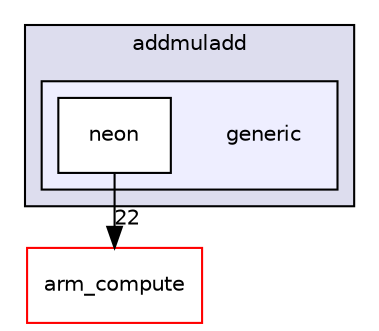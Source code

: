 digraph "src/cpu/kernels/addmuladd/generic" {
  compound=true
  node [ fontsize="10", fontname="Helvetica"];
  edge [ labelfontsize="10", labelfontname="Helvetica"];
  subgraph clusterdir_aee67d0e886ff83db98501018f2989c4 {
    graph [ bgcolor="#ddddee", pencolor="black", label="addmuladd" fontname="Helvetica", fontsize="10", URL="dir_aee67d0e886ff83db98501018f2989c4.xhtml"]
  subgraph clusterdir_591370e390cd0164f31c67a3dd5027ba {
    graph [ bgcolor="#eeeeff", pencolor="black", label="" URL="dir_591370e390cd0164f31c67a3dd5027ba.xhtml"];
    dir_591370e390cd0164f31c67a3dd5027ba [shape=plaintext label="generic"];
  dir_73b9467d8079374de6aed55c451b50a8 [shape=box label="neon" fillcolor="white" style="filled" URL="dir_73b9467d8079374de6aed55c451b50a8.xhtml"];
  }
  }
  dir_214608ef36d61442cb2b0c1c4e9a7def [shape=box label="arm_compute" fillcolor="white" style="filled" color="red" URL="dir_214608ef36d61442cb2b0c1c4e9a7def.xhtml"];
  dir_73b9467d8079374de6aed55c451b50a8->dir_214608ef36d61442cb2b0c1c4e9a7def [headlabel="22", labeldistance=1.5 headhref="dir_000425_000000.xhtml"];
}
